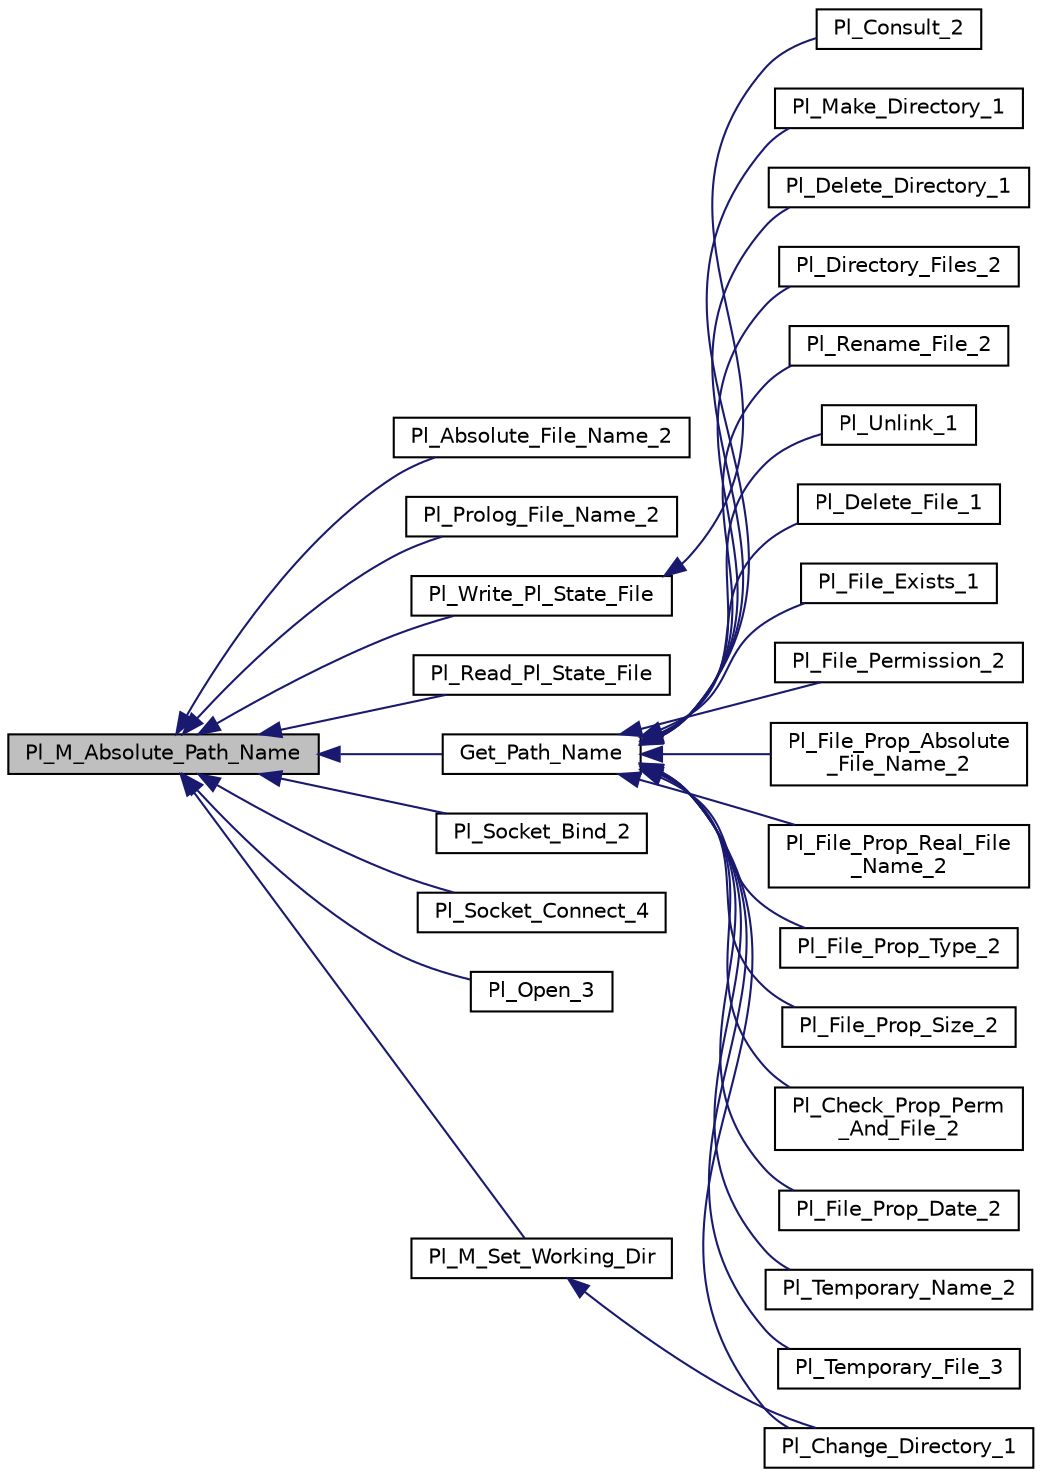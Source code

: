 digraph "Pl_M_Absolute_Path_Name"
{
  edge [fontname="Helvetica",fontsize="10",labelfontname="Helvetica",labelfontsize="10"];
  node [fontname="Helvetica",fontsize="10",shape=record];
  rankdir="LR";
  Node1 [label="Pl_M_Absolute_Path_Name",height=0.2,width=0.4,color="black", fillcolor="grey75", style="filled", fontcolor="black"];
  Node1 -> Node2 [dir="back",color="midnightblue",fontsize="10",style="solid",fontname="Helvetica"];
  Node2 [label="Pl_Absolute_File_Name_2",height=0.2,width=0.4,color="black", fillcolor="white", style="filled",URL="$file__c_8c.html#aa3ed85b99cdef305f8a17e2e4147e5a9"];
  Node1 -> Node3 [dir="back",color="midnightblue",fontsize="10",style="solid",fontname="Helvetica"];
  Node3 [label="Pl_Prolog_File_Name_2",height=0.2,width=0.4,color="black", fillcolor="white", style="filled",URL="$file__c_8c.html#a75587386067a0455fe0fc145edd38378"];
  Node1 -> Node4 [dir="back",color="midnightblue",fontsize="10",style="solid",fontname="Helvetica"];
  Node4 [label="Pl_Write_Pl_State_File",height=0.2,width=0.4,color="black", fillcolor="white", style="filled",URL="$flag__supp_8h.html#aae6ead01f35ccaa6a4c453aeadc1f5ef"];
  Node4 -> Node5 [dir="back",color="midnightblue",fontsize="10",style="solid",fontname="Helvetica"];
  Node5 [label="Pl_Consult_2",height=0.2,width=0.4,color="black", fillcolor="white", style="filled",URL="$consult__c_8c.html#a1aeea9f76cdfe478ce18d2262b45f36a"];
  Node1 -> Node6 [dir="back",color="midnightblue",fontsize="10",style="solid",fontname="Helvetica"];
  Node6 [label="Pl_Read_Pl_State_File",height=0.2,width=0.4,color="black", fillcolor="white", style="filled",URL="$flag__supp_8h.html#a6fb80438bca5ea3a8626da474b5111bc"];
  Node1 -> Node7 [dir="back",color="midnightblue",fontsize="10",style="solid",fontname="Helvetica"];
  Node7 [label="Get_Path_Name",height=0.2,width=0.4,color="black", fillcolor="white", style="filled",URL="$os__interf__c_8c.html#a866475ca008cc3bed10ca47bd66108e9"];
  Node7 -> Node8 [dir="back",color="midnightblue",fontsize="10",style="solid",fontname="Helvetica"];
  Node8 [label="Pl_Make_Directory_1",height=0.2,width=0.4,color="black", fillcolor="white", style="filled",URL="$os__interf__c_8c.html#aaf6d47e4784350cd3fbd6ad5c0f7c330"];
  Node7 -> Node9 [dir="back",color="midnightblue",fontsize="10",style="solid",fontname="Helvetica"];
  Node9 [label="Pl_Delete_Directory_1",height=0.2,width=0.4,color="black", fillcolor="white", style="filled",URL="$os__interf__c_8c.html#a7ba2a06854867d80c26eed77a38138a2"];
  Node7 -> Node10 [dir="back",color="midnightblue",fontsize="10",style="solid",fontname="Helvetica"];
  Node10 [label="Pl_Change_Directory_1",height=0.2,width=0.4,color="black", fillcolor="white", style="filled",URL="$os__interf__c_8c.html#a06a50249de07e3c759d6e9de41bebbc0"];
  Node7 -> Node11 [dir="back",color="midnightblue",fontsize="10",style="solid",fontname="Helvetica"];
  Node11 [label="Pl_Directory_Files_2",height=0.2,width=0.4,color="black", fillcolor="white", style="filled",URL="$os__interf__c_8c.html#a054283b433b8460a7c04e81b4c43df2f"];
  Node7 -> Node12 [dir="back",color="midnightblue",fontsize="10",style="solid",fontname="Helvetica"];
  Node12 [label="Pl_Rename_File_2",height=0.2,width=0.4,color="black", fillcolor="white", style="filled",URL="$os__interf__c_8c.html#a343d019bcad1c98814f54a602401f8cc"];
  Node7 -> Node13 [dir="back",color="midnightblue",fontsize="10",style="solid",fontname="Helvetica"];
  Node13 [label="Pl_Unlink_1",height=0.2,width=0.4,color="black", fillcolor="white", style="filled",URL="$os__interf__c_8c.html#a6d637a83285b64e65c2a4ec407f78b1b"];
  Node7 -> Node14 [dir="back",color="midnightblue",fontsize="10",style="solid",fontname="Helvetica"];
  Node14 [label="Pl_Delete_File_1",height=0.2,width=0.4,color="black", fillcolor="white", style="filled",URL="$os__interf__c_8c.html#a800b05076b79a17c519c04498f5caae2"];
  Node7 -> Node15 [dir="back",color="midnightblue",fontsize="10",style="solid",fontname="Helvetica"];
  Node15 [label="Pl_File_Exists_1",height=0.2,width=0.4,color="black", fillcolor="white", style="filled",URL="$os__interf__c_8c.html#ab47dd2d86b355f8e751456f8d93c3690"];
  Node7 -> Node16 [dir="back",color="midnightblue",fontsize="10",style="solid",fontname="Helvetica"];
  Node16 [label="Pl_File_Permission_2",height=0.2,width=0.4,color="black", fillcolor="white", style="filled",URL="$os__interf__c_8c.html#a6a784a124fa0f8fb2d7641687b9fc917"];
  Node7 -> Node17 [dir="back",color="midnightblue",fontsize="10",style="solid",fontname="Helvetica"];
  Node17 [label="Pl_File_Prop_Absolute\l_File_Name_2",height=0.2,width=0.4,color="black", fillcolor="white", style="filled",URL="$os__interf__c_8c.html#a161856fad4953ff6c5d7294bef76330d"];
  Node7 -> Node18 [dir="back",color="midnightblue",fontsize="10",style="solid",fontname="Helvetica"];
  Node18 [label="Pl_File_Prop_Real_File\l_Name_2",height=0.2,width=0.4,color="black", fillcolor="white", style="filled",URL="$os__interf__c_8c.html#adec2035b5d00cf90ff4b056f96c6d1ec"];
  Node7 -> Node19 [dir="back",color="midnightblue",fontsize="10",style="solid",fontname="Helvetica"];
  Node19 [label="Pl_File_Prop_Type_2",height=0.2,width=0.4,color="black", fillcolor="white", style="filled",URL="$os__interf__c_8c.html#a9ded9a348055d1611f52bc399baadae8"];
  Node7 -> Node20 [dir="back",color="midnightblue",fontsize="10",style="solid",fontname="Helvetica"];
  Node20 [label="Pl_File_Prop_Size_2",height=0.2,width=0.4,color="black", fillcolor="white", style="filled",URL="$os__interf__c_8c.html#aa31a811eb726695d706fdf10b89b93bf"];
  Node7 -> Node21 [dir="back",color="midnightblue",fontsize="10",style="solid",fontname="Helvetica"];
  Node21 [label="Pl_Check_Prop_Perm\l_And_File_2",height=0.2,width=0.4,color="black", fillcolor="white", style="filled",URL="$os__interf__c_8c.html#ac702f92fb119755203332f552aa14c70"];
  Node7 -> Node22 [dir="back",color="midnightblue",fontsize="10",style="solid",fontname="Helvetica"];
  Node22 [label="Pl_File_Prop_Date_2",height=0.2,width=0.4,color="black", fillcolor="white", style="filled",URL="$os__interf__c_8c.html#ab64fb182b04e85fee2277a3c9185bafd"];
  Node7 -> Node23 [dir="back",color="midnightblue",fontsize="10",style="solid",fontname="Helvetica"];
  Node23 [label="Pl_Temporary_Name_2",height=0.2,width=0.4,color="black", fillcolor="white", style="filled",URL="$os__interf__c_8c.html#a3fe3713f04595325e22f78781a2f4448"];
  Node7 -> Node24 [dir="back",color="midnightblue",fontsize="10",style="solid",fontname="Helvetica"];
  Node24 [label="Pl_Temporary_File_3",height=0.2,width=0.4,color="black", fillcolor="white", style="filled",URL="$os__interf__c_8c.html#a6722c00cc235f3e4a851135bfa315052"];
  Node1 -> Node25 [dir="back",color="midnightblue",fontsize="10",style="solid",fontname="Helvetica"];
  Node25 [label="Pl_Socket_Bind_2",height=0.2,width=0.4,color="black", fillcolor="white", style="filled",URL="$sockets__c_8c.html#aa1e6e178356d10d68da051d34dff64f1"];
  Node1 -> Node26 [dir="back",color="midnightblue",fontsize="10",style="solid",fontname="Helvetica"];
  Node26 [label="Pl_Socket_Connect_4",height=0.2,width=0.4,color="black", fillcolor="white", style="filled",URL="$sockets__c_8c.html#abbe3fb80935b07d8fb995acffb3c9c94"];
  Node1 -> Node27 [dir="back",color="midnightblue",fontsize="10",style="solid",fontname="Helvetica"];
  Node27 [label="Pl_Open_3",height=0.2,width=0.4,color="black", fillcolor="white", style="filled",URL="$stream__c_8c.html#a2c2540e03dfb396a35d223d58ea53a29"];
  Node1 -> Node28 [dir="back",color="midnightblue",fontsize="10",style="solid",fontname="Helvetica"];
  Node28 [label="Pl_M_Set_Working_Dir",height=0.2,width=0.4,color="black", fillcolor="white", style="filled",URL="$machine_8h.html#a8a37f15dc92c0aaa40eed471a6e6e81b"];
  Node28 -> Node10 [dir="back",color="midnightblue",fontsize="10",style="solid",fontname="Helvetica"];
}
